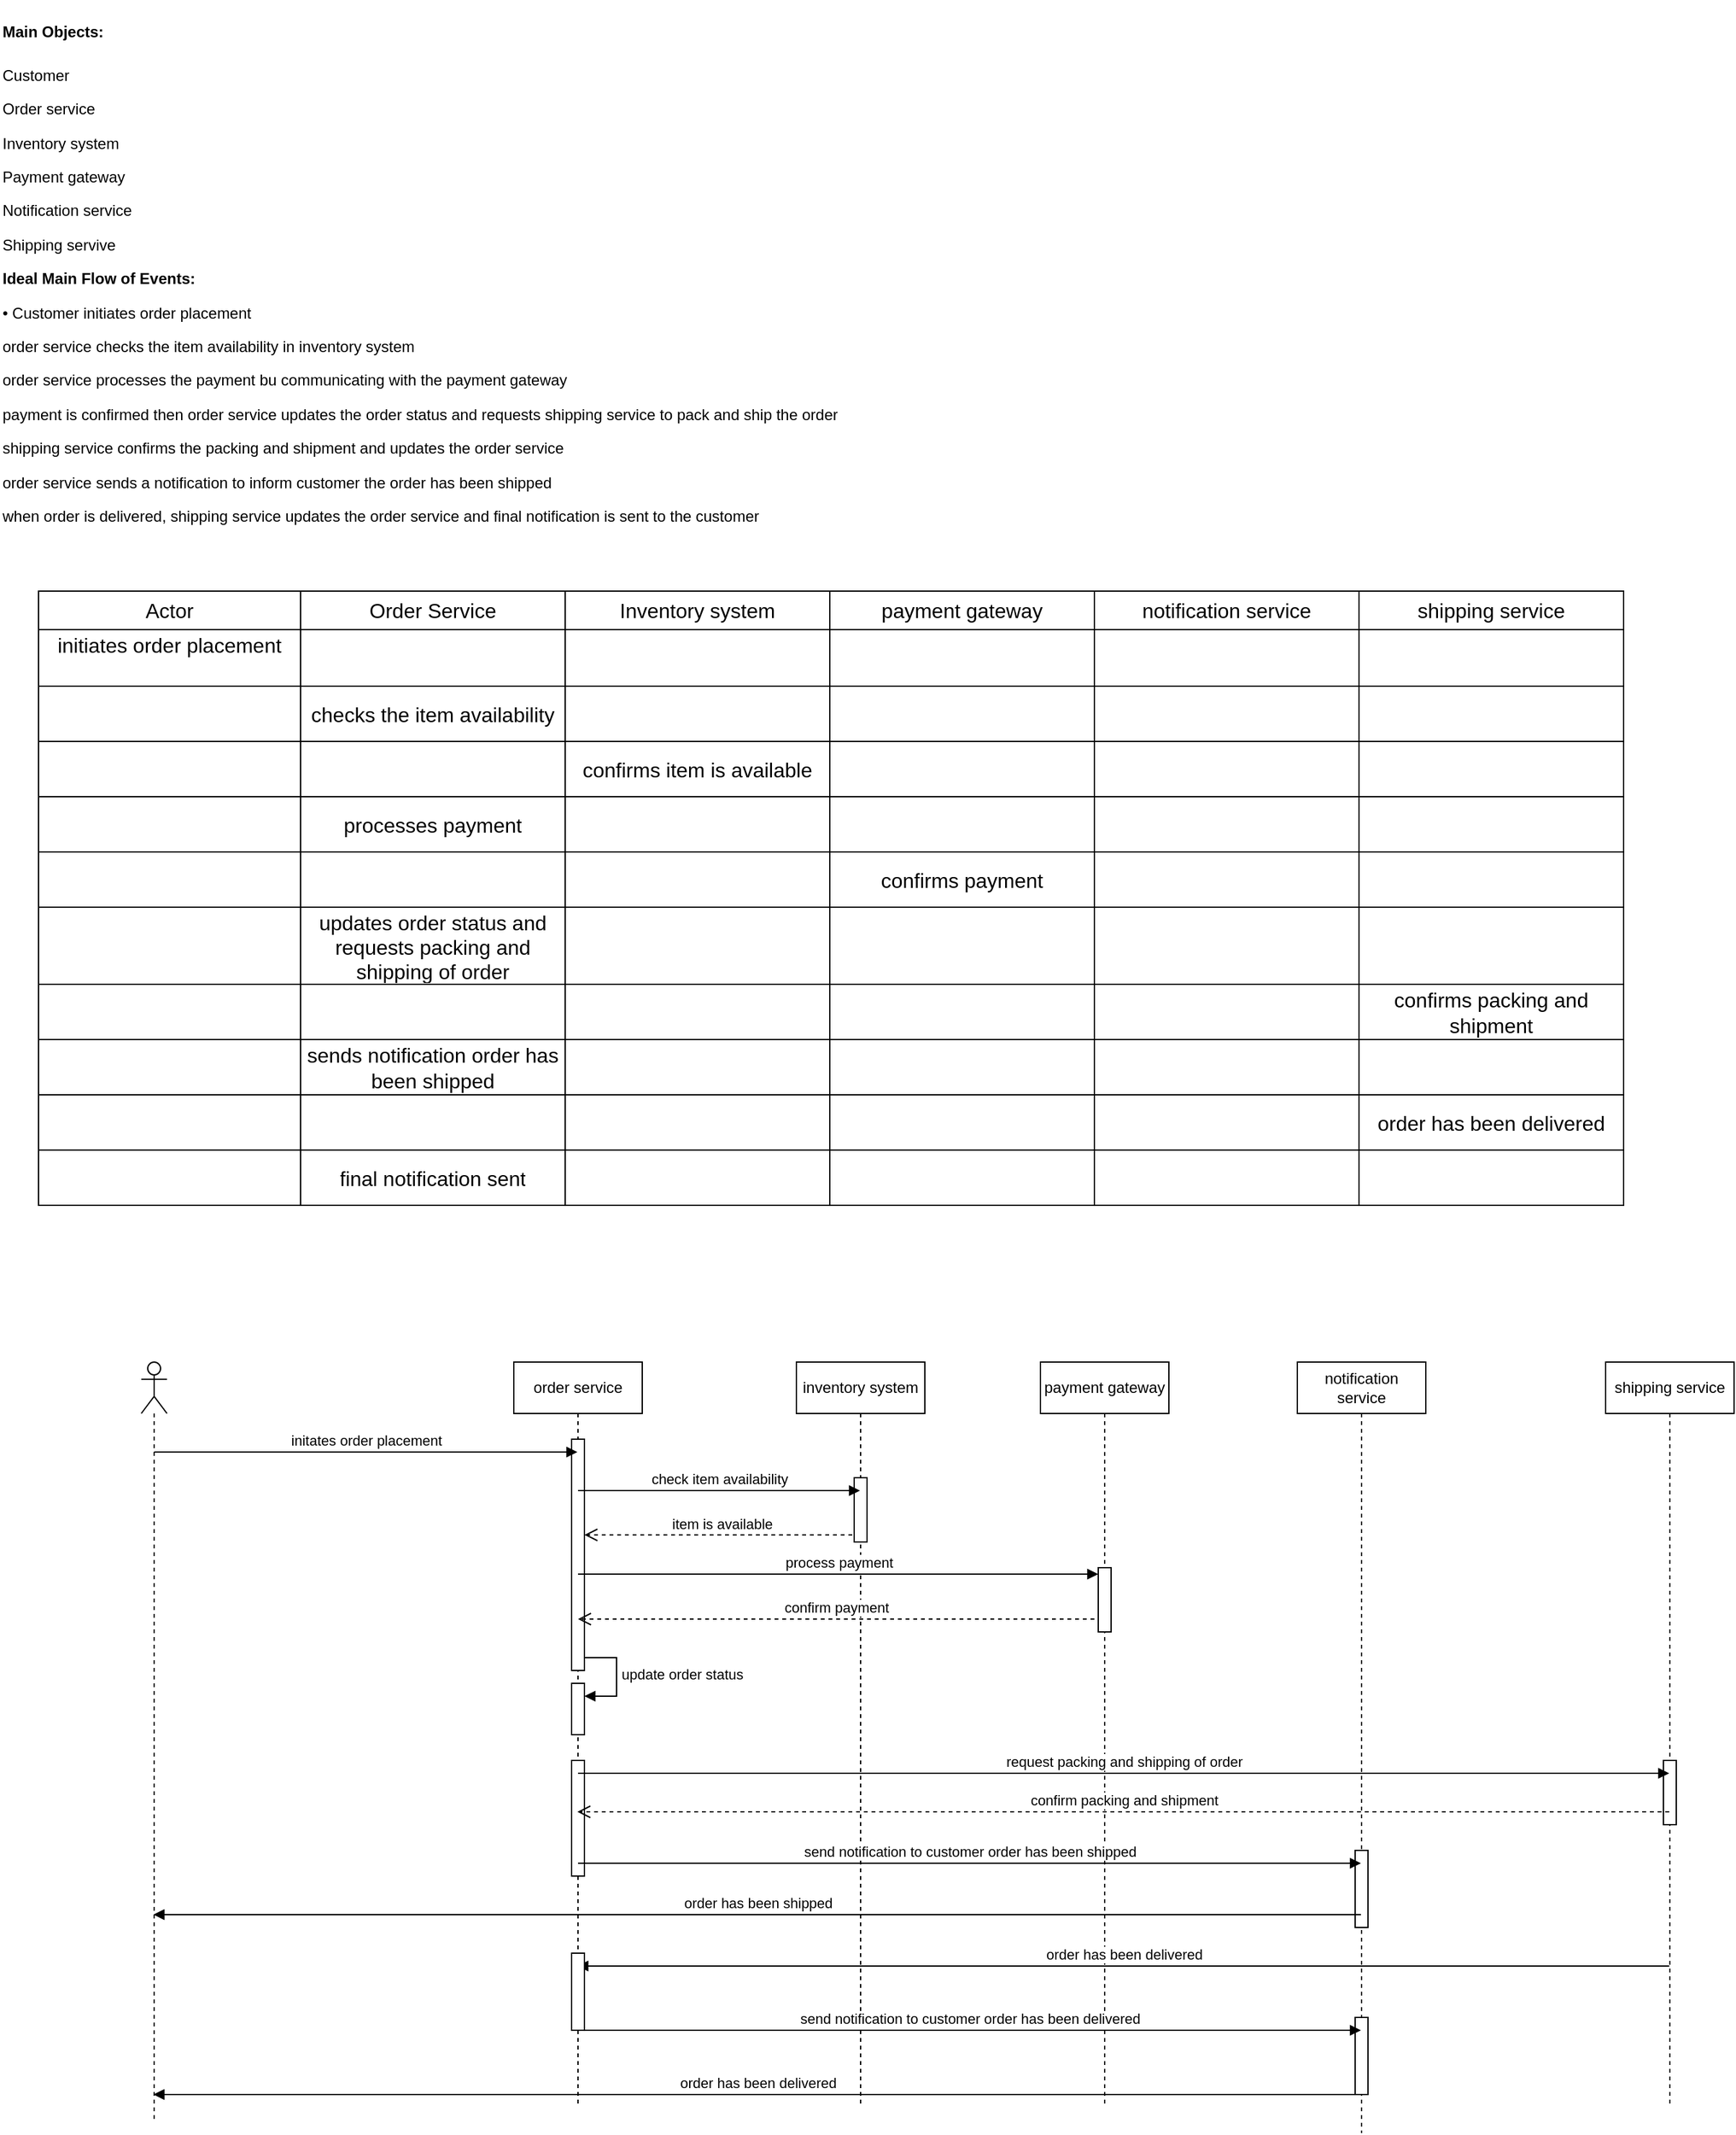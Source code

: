 <mxfile version="25.0.3">
  <diagram name="Page-1" id="2FgXMHYgAzfw4vXK2u5j">
    <mxGraphModel dx="1434" dy="1788" grid="1" gridSize="10" guides="1" tooltips="1" connect="1" arrows="1" fold="1" page="1" pageScale="1" pageWidth="850" pageHeight="1100" math="0" shadow="0">
      <root>
        <mxCell id="0" />
        <mxCell id="1" parent="0" />
        <mxCell id="llo0r_avCpRBpbE9xumy-1" value="&lt;h1 style=&quot;margin-top: 0px;&quot;&gt;&lt;span style=&quot;background-color: initial; font-size: 12px;&quot;&gt;Main Objects:&lt;/span&gt;&lt;br&gt;&lt;/h1&gt;&lt;div&gt;&lt;p&gt;Customer&lt;/p&gt;&lt;p&gt;&lt;span style=&quot;background-color: initial;&quot;&gt;Order service&lt;/span&gt;&lt;/p&gt;&lt;p&gt;&lt;span style=&quot;background-color: initial;&quot;&gt;Inventory system&lt;/span&gt;&lt;/p&gt;&lt;p&gt;&lt;span style=&quot;background-color: initial;&quot;&gt;Payment gateway&lt;/span&gt;&lt;/p&gt;&lt;p&gt;&lt;span style=&quot;background-color: initial;&quot;&gt;Notification service&lt;/span&gt;&lt;/p&gt;&lt;p&gt;&lt;span style=&quot;background-color: initial;&quot;&gt;Shipping servive&lt;/span&gt;&lt;/p&gt;&lt;p&gt;&lt;b style=&quot;background-color: initial;&quot;&gt;Ideal Main Flow of Events:&lt;/b&gt;&lt;br&gt;&lt;/p&gt;&lt;p&gt;• Customer initiates order placement&lt;/p&gt;&lt;p&gt;&lt;span style=&quot;background-color: initial;&quot;&gt;order service checks the item availability in inventory system&lt;/span&gt;&lt;/p&gt;&lt;p&gt;&lt;span style=&quot;background-color: initial;&quot;&gt;order service processes the payment bu communicating with the payment gateway&lt;/span&gt;&lt;/p&gt;&lt;p&gt;&lt;span style=&quot;background-color: initial;&quot;&gt;payment is confirmed then order service updates the order status and requests shipping service to pack and ship the order&lt;/span&gt;&lt;/p&gt;&lt;p&gt;&lt;span style=&quot;background-color: initial;&quot;&gt;shipping service confirms the packing and shipment and updates the order service&lt;/span&gt;&lt;/p&gt;&lt;p&gt;order service sends a notification to inform customer the order has been shipped&lt;/p&gt;&lt;p&gt;when order is delivered, shipping service updates the order service and final notification is sent to the customer&lt;/p&gt;&lt;p&gt;&lt;span style=&quot;background-color: initial;&quot;&gt;&lt;br&gt;&lt;/span&gt;&lt;/p&gt;&lt;/div&gt;" style="text;html=1;whiteSpace=wrap;overflow=hidden;rounded=0;" vertex="1" parent="1">
          <mxGeometry x="50" y="-420" width="820" height="420" as="geometry" />
        </mxCell>
        <mxCell id="llo0r_avCpRBpbE9xumy-2" value="" style="shape=table;startSize=0;container=1;collapsible=0;childLayout=tableLayout;fontSize=16;" vertex="1" parent="1">
          <mxGeometry x="80" y="40" width="1234" height="478" as="geometry" />
        </mxCell>
        <mxCell id="llo0r_avCpRBpbE9xumy-3" value="" style="shape=tableRow;horizontal=0;startSize=0;swimlaneHead=0;swimlaneBody=0;strokeColor=inherit;top=0;left=0;bottom=0;right=0;collapsible=0;dropTarget=0;fillColor=none;points=[[0,0.5],[1,0.5]];portConstraint=eastwest;fontSize=16;" vertex="1" parent="llo0r_avCpRBpbE9xumy-2">
          <mxGeometry width="1234" height="30" as="geometry" />
        </mxCell>
        <mxCell id="llo0r_avCpRBpbE9xumy-4" value="Actor" style="shape=partialRectangle;html=1;whiteSpace=wrap;connectable=0;strokeColor=inherit;overflow=hidden;fillColor=none;top=0;left=0;bottom=0;right=0;pointerEvents=1;fontSize=16;" vertex="1" parent="llo0r_avCpRBpbE9xumy-3">
          <mxGeometry width="204" height="30" as="geometry">
            <mxRectangle width="204" height="30" as="alternateBounds" />
          </mxGeometry>
        </mxCell>
        <mxCell id="llo0r_avCpRBpbE9xumy-5" value="Order Service" style="shape=partialRectangle;html=1;whiteSpace=wrap;connectable=0;strokeColor=inherit;overflow=hidden;fillColor=none;top=0;left=0;bottom=0;right=0;pointerEvents=1;fontSize=16;" vertex="1" parent="llo0r_avCpRBpbE9xumy-3">
          <mxGeometry x="204" width="206" height="30" as="geometry">
            <mxRectangle width="206" height="30" as="alternateBounds" />
          </mxGeometry>
        </mxCell>
        <mxCell id="llo0r_avCpRBpbE9xumy-38" value="Inventory system" style="shape=partialRectangle;html=1;whiteSpace=wrap;connectable=0;strokeColor=inherit;overflow=hidden;fillColor=none;top=0;left=0;bottom=0;right=0;pointerEvents=1;fontSize=16;" vertex="1" parent="llo0r_avCpRBpbE9xumy-3">
          <mxGeometry x="410" width="206" height="30" as="geometry">
            <mxRectangle width="206" height="30" as="alternateBounds" />
          </mxGeometry>
        </mxCell>
        <mxCell id="llo0r_avCpRBpbE9xumy-41" value="payment gateway" style="shape=partialRectangle;html=1;whiteSpace=wrap;connectable=0;strokeColor=inherit;overflow=hidden;fillColor=none;top=0;left=0;bottom=0;right=0;pointerEvents=1;fontSize=16;" vertex="1" parent="llo0r_avCpRBpbE9xumy-3">
          <mxGeometry x="616" width="206" height="30" as="geometry">
            <mxRectangle width="206" height="30" as="alternateBounds" />
          </mxGeometry>
        </mxCell>
        <mxCell id="llo0r_avCpRBpbE9xumy-44" value="notification service" style="shape=partialRectangle;html=1;whiteSpace=wrap;connectable=0;strokeColor=inherit;overflow=hidden;fillColor=none;top=0;left=0;bottom=0;right=0;pointerEvents=1;fontSize=16;" vertex="1" parent="llo0r_avCpRBpbE9xumy-3">
          <mxGeometry x="822" width="206" height="30" as="geometry">
            <mxRectangle width="206" height="30" as="alternateBounds" />
          </mxGeometry>
        </mxCell>
        <mxCell id="llo0r_avCpRBpbE9xumy-47" value="shipping service" style="shape=partialRectangle;html=1;whiteSpace=wrap;connectable=0;strokeColor=inherit;overflow=hidden;fillColor=none;top=0;left=0;bottom=0;right=0;pointerEvents=1;fontSize=16;" vertex="1" parent="llo0r_avCpRBpbE9xumy-3">
          <mxGeometry x="1028" width="206" height="30" as="geometry">
            <mxRectangle width="206" height="30" as="alternateBounds" />
          </mxGeometry>
        </mxCell>
        <mxCell id="llo0r_avCpRBpbE9xumy-7" value="" style="shape=tableRow;horizontal=0;startSize=0;swimlaneHead=0;swimlaneBody=0;strokeColor=inherit;top=0;left=0;bottom=0;right=0;collapsible=0;dropTarget=0;fillColor=none;points=[[0,0.5],[1,0.5]];portConstraint=eastwest;fontSize=16;" vertex="1" parent="llo0r_avCpRBpbE9xumy-2">
          <mxGeometry y="30" width="1234" height="44" as="geometry" />
        </mxCell>
        <mxCell id="llo0r_avCpRBpbE9xumy-8" value="initiates order placement&lt;div&gt;&lt;br&gt;&lt;/div&gt;" style="shape=partialRectangle;html=1;whiteSpace=wrap;connectable=0;strokeColor=inherit;overflow=hidden;fillColor=none;top=0;left=0;bottom=0;right=0;pointerEvents=1;fontSize=16;" vertex="1" parent="llo0r_avCpRBpbE9xumy-7">
          <mxGeometry width="204" height="44" as="geometry">
            <mxRectangle width="204" height="44" as="alternateBounds" />
          </mxGeometry>
        </mxCell>
        <mxCell id="llo0r_avCpRBpbE9xumy-9" value="" style="shape=partialRectangle;html=1;whiteSpace=wrap;connectable=0;strokeColor=inherit;overflow=hidden;fillColor=none;top=0;left=0;bottom=0;right=0;pointerEvents=1;fontSize=16;" vertex="1" parent="llo0r_avCpRBpbE9xumy-7">
          <mxGeometry x="204" width="206" height="44" as="geometry">
            <mxRectangle width="206" height="44" as="alternateBounds" />
          </mxGeometry>
        </mxCell>
        <mxCell id="llo0r_avCpRBpbE9xumy-39" style="shape=partialRectangle;html=1;whiteSpace=wrap;connectable=0;strokeColor=inherit;overflow=hidden;fillColor=none;top=0;left=0;bottom=0;right=0;pointerEvents=1;fontSize=16;" vertex="1" parent="llo0r_avCpRBpbE9xumy-7">
          <mxGeometry x="410" width="206" height="44" as="geometry">
            <mxRectangle width="206" height="44" as="alternateBounds" />
          </mxGeometry>
        </mxCell>
        <mxCell id="llo0r_avCpRBpbE9xumy-42" style="shape=partialRectangle;html=1;whiteSpace=wrap;connectable=0;strokeColor=inherit;overflow=hidden;fillColor=none;top=0;left=0;bottom=0;right=0;pointerEvents=1;fontSize=16;" vertex="1" parent="llo0r_avCpRBpbE9xumy-7">
          <mxGeometry x="616" width="206" height="44" as="geometry">
            <mxRectangle width="206" height="44" as="alternateBounds" />
          </mxGeometry>
        </mxCell>
        <mxCell id="llo0r_avCpRBpbE9xumy-45" style="shape=partialRectangle;html=1;whiteSpace=wrap;connectable=0;strokeColor=inherit;overflow=hidden;fillColor=none;top=0;left=0;bottom=0;right=0;pointerEvents=1;fontSize=16;" vertex="1" parent="llo0r_avCpRBpbE9xumy-7">
          <mxGeometry x="822" width="206" height="44" as="geometry">
            <mxRectangle width="206" height="44" as="alternateBounds" />
          </mxGeometry>
        </mxCell>
        <mxCell id="llo0r_avCpRBpbE9xumy-48" style="shape=partialRectangle;html=1;whiteSpace=wrap;connectable=0;strokeColor=inherit;overflow=hidden;fillColor=none;top=0;left=0;bottom=0;right=0;pointerEvents=1;fontSize=16;" vertex="1" parent="llo0r_avCpRBpbE9xumy-7">
          <mxGeometry x="1028" width="206" height="44" as="geometry">
            <mxRectangle width="206" height="44" as="alternateBounds" />
          </mxGeometry>
        </mxCell>
        <mxCell id="llo0r_avCpRBpbE9xumy-11" value="" style="shape=tableRow;horizontal=0;startSize=0;swimlaneHead=0;swimlaneBody=0;strokeColor=inherit;top=0;left=0;bottom=0;right=0;collapsible=0;dropTarget=0;fillColor=none;points=[[0,0.5],[1,0.5]];portConstraint=eastwest;fontSize=16;" vertex="1" parent="llo0r_avCpRBpbE9xumy-2">
          <mxGeometry y="74" width="1234" height="43" as="geometry" />
        </mxCell>
        <mxCell id="llo0r_avCpRBpbE9xumy-12" value="" style="shape=partialRectangle;html=1;whiteSpace=wrap;connectable=0;strokeColor=inherit;overflow=hidden;fillColor=none;top=0;left=0;bottom=0;right=0;pointerEvents=1;fontSize=16;" vertex="1" parent="llo0r_avCpRBpbE9xumy-11">
          <mxGeometry width="204" height="43" as="geometry">
            <mxRectangle width="204" height="43" as="alternateBounds" />
          </mxGeometry>
        </mxCell>
        <mxCell id="llo0r_avCpRBpbE9xumy-13" value="checks the item availability" style="shape=partialRectangle;html=1;whiteSpace=wrap;connectable=0;strokeColor=inherit;overflow=hidden;fillColor=none;top=0;left=0;bottom=0;right=0;pointerEvents=1;fontSize=16;" vertex="1" parent="llo0r_avCpRBpbE9xumy-11">
          <mxGeometry x="204" width="206" height="43" as="geometry">
            <mxRectangle width="206" height="43" as="alternateBounds" />
          </mxGeometry>
        </mxCell>
        <mxCell id="llo0r_avCpRBpbE9xumy-40" style="shape=partialRectangle;html=1;whiteSpace=wrap;connectable=0;strokeColor=inherit;overflow=hidden;fillColor=none;top=0;left=0;bottom=0;right=0;pointerEvents=1;fontSize=16;" vertex="1" parent="llo0r_avCpRBpbE9xumy-11">
          <mxGeometry x="410" width="206" height="43" as="geometry">
            <mxRectangle width="206" height="43" as="alternateBounds" />
          </mxGeometry>
        </mxCell>
        <mxCell id="llo0r_avCpRBpbE9xumy-43" style="shape=partialRectangle;html=1;whiteSpace=wrap;connectable=0;strokeColor=inherit;overflow=hidden;fillColor=none;top=0;left=0;bottom=0;right=0;pointerEvents=1;fontSize=16;" vertex="1" parent="llo0r_avCpRBpbE9xumy-11">
          <mxGeometry x="616" width="206" height="43" as="geometry">
            <mxRectangle width="206" height="43" as="alternateBounds" />
          </mxGeometry>
        </mxCell>
        <mxCell id="llo0r_avCpRBpbE9xumy-46" style="shape=partialRectangle;html=1;whiteSpace=wrap;connectable=0;strokeColor=inherit;overflow=hidden;fillColor=none;top=0;left=0;bottom=0;right=0;pointerEvents=1;fontSize=16;" vertex="1" parent="llo0r_avCpRBpbE9xumy-11">
          <mxGeometry x="822" width="206" height="43" as="geometry">
            <mxRectangle width="206" height="43" as="alternateBounds" />
          </mxGeometry>
        </mxCell>
        <mxCell id="llo0r_avCpRBpbE9xumy-49" style="shape=partialRectangle;html=1;whiteSpace=wrap;connectable=0;strokeColor=inherit;overflow=hidden;fillColor=none;top=0;left=0;bottom=0;right=0;pointerEvents=1;fontSize=16;" vertex="1" parent="llo0r_avCpRBpbE9xumy-11">
          <mxGeometry x="1028" width="206" height="43" as="geometry">
            <mxRectangle width="206" height="43" as="alternateBounds" />
          </mxGeometry>
        </mxCell>
        <mxCell id="llo0r_avCpRBpbE9xumy-78" style="shape=tableRow;horizontal=0;startSize=0;swimlaneHead=0;swimlaneBody=0;strokeColor=inherit;top=0;left=0;bottom=0;right=0;collapsible=0;dropTarget=0;fillColor=none;points=[[0,0.5],[1,0.5]];portConstraint=eastwest;fontSize=16;" vertex="1" parent="llo0r_avCpRBpbE9xumy-2">
          <mxGeometry y="117" width="1234" height="43" as="geometry" />
        </mxCell>
        <mxCell id="llo0r_avCpRBpbE9xumy-79" style="shape=partialRectangle;html=1;whiteSpace=wrap;connectable=0;strokeColor=inherit;overflow=hidden;fillColor=none;top=0;left=0;bottom=0;right=0;pointerEvents=1;fontSize=16;" vertex="1" parent="llo0r_avCpRBpbE9xumy-78">
          <mxGeometry width="204" height="43" as="geometry">
            <mxRectangle width="204" height="43" as="alternateBounds" />
          </mxGeometry>
        </mxCell>
        <mxCell id="llo0r_avCpRBpbE9xumy-80" style="shape=partialRectangle;html=1;whiteSpace=wrap;connectable=0;strokeColor=inherit;overflow=hidden;fillColor=none;top=0;left=0;bottom=0;right=0;pointerEvents=1;fontSize=16;" vertex="1" parent="llo0r_avCpRBpbE9xumy-78">
          <mxGeometry x="204" width="206" height="43" as="geometry">
            <mxRectangle width="206" height="43" as="alternateBounds" />
          </mxGeometry>
        </mxCell>
        <mxCell id="llo0r_avCpRBpbE9xumy-81" value="confirms item is available" style="shape=partialRectangle;html=1;whiteSpace=wrap;connectable=0;strokeColor=inherit;overflow=hidden;fillColor=none;top=0;left=0;bottom=0;right=0;pointerEvents=1;fontSize=16;" vertex="1" parent="llo0r_avCpRBpbE9xumy-78">
          <mxGeometry x="410" width="206" height="43" as="geometry">
            <mxRectangle width="206" height="43" as="alternateBounds" />
          </mxGeometry>
        </mxCell>
        <mxCell id="llo0r_avCpRBpbE9xumy-82" style="shape=partialRectangle;html=1;whiteSpace=wrap;connectable=0;strokeColor=inherit;overflow=hidden;fillColor=none;top=0;left=0;bottom=0;right=0;pointerEvents=1;fontSize=16;" vertex="1" parent="llo0r_avCpRBpbE9xumy-78">
          <mxGeometry x="616" width="206" height="43" as="geometry">
            <mxRectangle width="206" height="43" as="alternateBounds" />
          </mxGeometry>
        </mxCell>
        <mxCell id="llo0r_avCpRBpbE9xumy-83" style="shape=partialRectangle;html=1;whiteSpace=wrap;connectable=0;strokeColor=inherit;overflow=hidden;fillColor=none;top=0;left=0;bottom=0;right=0;pointerEvents=1;fontSize=16;" vertex="1" parent="llo0r_avCpRBpbE9xumy-78">
          <mxGeometry x="822" width="206" height="43" as="geometry">
            <mxRectangle width="206" height="43" as="alternateBounds" />
          </mxGeometry>
        </mxCell>
        <mxCell id="llo0r_avCpRBpbE9xumy-84" style="shape=partialRectangle;html=1;whiteSpace=wrap;connectable=0;strokeColor=inherit;overflow=hidden;fillColor=none;top=0;left=0;bottom=0;right=0;pointerEvents=1;fontSize=16;" vertex="1" parent="llo0r_avCpRBpbE9xumy-78">
          <mxGeometry x="1028" width="206" height="43" as="geometry">
            <mxRectangle width="206" height="43" as="alternateBounds" />
          </mxGeometry>
        </mxCell>
        <mxCell id="llo0r_avCpRBpbE9xumy-71" style="shape=tableRow;horizontal=0;startSize=0;swimlaneHead=0;swimlaneBody=0;strokeColor=inherit;top=0;left=0;bottom=0;right=0;collapsible=0;dropTarget=0;fillColor=none;points=[[0,0.5],[1,0.5]];portConstraint=eastwest;fontSize=16;" vertex="1" parent="llo0r_avCpRBpbE9xumy-2">
          <mxGeometry y="160" width="1234" height="43" as="geometry" />
        </mxCell>
        <mxCell id="llo0r_avCpRBpbE9xumy-72" style="shape=partialRectangle;html=1;whiteSpace=wrap;connectable=0;strokeColor=inherit;overflow=hidden;fillColor=none;top=0;left=0;bottom=0;right=0;pointerEvents=1;fontSize=16;" vertex="1" parent="llo0r_avCpRBpbE9xumy-71">
          <mxGeometry width="204" height="43" as="geometry">
            <mxRectangle width="204" height="43" as="alternateBounds" />
          </mxGeometry>
        </mxCell>
        <mxCell id="llo0r_avCpRBpbE9xumy-73" value="processes payment" style="shape=partialRectangle;html=1;whiteSpace=wrap;connectable=0;strokeColor=inherit;overflow=hidden;fillColor=none;top=0;left=0;bottom=0;right=0;pointerEvents=1;fontSize=16;" vertex="1" parent="llo0r_avCpRBpbE9xumy-71">
          <mxGeometry x="204" width="206" height="43" as="geometry">
            <mxRectangle width="206" height="43" as="alternateBounds" />
          </mxGeometry>
        </mxCell>
        <mxCell id="llo0r_avCpRBpbE9xumy-74" style="shape=partialRectangle;html=1;whiteSpace=wrap;connectable=0;strokeColor=inherit;overflow=hidden;fillColor=none;top=0;left=0;bottom=0;right=0;pointerEvents=1;fontSize=16;" vertex="1" parent="llo0r_avCpRBpbE9xumy-71">
          <mxGeometry x="410" width="206" height="43" as="geometry">
            <mxRectangle width="206" height="43" as="alternateBounds" />
          </mxGeometry>
        </mxCell>
        <mxCell id="llo0r_avCpRBpbE9xumy-75" style="shape=partialRectangle;html=1;whiteSpace=wrap;connectable=0;strokeColor=inherit;overflow=hidden;fillColor=none;top=0;left=0;bottom=0;right=0;pointerEvents=1;fontSize=16;" vertex="1" parent="llo0r_avCpRBpbE9xumy-71">
          <mxGeometry x="616" width="206" height="43" as="geometry">
            <mxRectangle width="206" height="43" as="alternateBounds" />
          </mxGeometry>
        </mxCell>
        <mxCell id="llo0r_avCpRBpbE9xumy-76" style="shape=partialRectangle;html=1;whiteSpace=wrap;connectable=0;strokeColor=inherit;overflow=hidden;fillColor=none;top=0;left=0;bottom=0;right=0;pointerEvents=1;fontSize=16;" vertex="1" parent="llo0r_avCpRBpbE9xumy-71">
          <mxGeometry x="822" width="206" height="43" as="geometry">
            <mxRectangle width="206" height="43" as="alternateBounds" />
          </mxGeometry>
        </mxCell>
        <mxCell id="llo0r_avCpRBpbE9xumy-77" style="shape=partialRectangle;html=1;whiteSpace=wrap;connectable=0;strokeColor=inherit;overflow=hidden;fillColor=none;top=0;left=0;bottom=0;right=0;pointerEvents=1;fontSize=16;" vertex="1" parent="llo0r_avCpRBpbE9xumy-71">
          <mxGeometry x="1028" width="206" height="43" as="geometry">
            <mxRectangle width="206" height="43" as="alternateBounds" />
          </mxGeometry>
        </mxCell>
        <mxCell id="llo0r_avCpRBpbE9xumy-64" style="shape=tableRow;horizontal=0;startSize=0;swimlaneHead=0;swimlaneBody=0;strokeColor=inherit;top=0;left=0;bottom=0;right=0;collapsible=0;dropTarget=0;fillColor=none;points=[[0,0.5],[1,0.5]];portConstraint=eastwest;fontSize=16;" vertex="1" parent="llo0r_avCpRBpbE9xumy-2">
          <mxGeometry y="203" width="1234" height="43" as="geometry" />
        </mxCell>
        <mxCell id="llo0r_avCpRBpbE9xumy-65" style="shape=partialRectangle;html=1;whiteSpace=wrap;connectable=0;strokeColor=inherit;overflow=hidden;fillColor=none;top=0;left=0;bottom=0;right=0;pointerEvents=1;fontSize=16;" vertex="1" parent="llo0r_avCpRBpbE9xumy-64">
          <mxGeometry width="204" height="43" as="geometry">
            <mxRectangle width="204" height="43" as="alternateBounds" />
          </mxGeometry>
        </mxCell>
        <mxCell id="llo0r_avCpRBpbE9xumy-66" style="shape=partialRectangle;html=1;whiteSpace=wrap;connectable=0;strokeColor=inherit;overflow=hidden;fillColor=none;top=0;left=0;bottom=0;right=0;pointerEvents=1;fontSize=16;" vertex="1" parent="llo0r_avCpRBpbE9xumy-64">
          <mxGeometry x="204" width="206" height="43" as="geometry">
            <mxRectangle width="206" height="43" as="alternateBounds" />
          </mxGeometry>
        </mxCell>
        <mxCell id="llo0r_avCpRBpbE9xumy-67" style="shape=partialRectangle;html=1;whiteSpace=wrap;connectable=0;strokeColor=inherit;overflow=hidden;fillColor=none;top=0;left=0;bottom=0;right=0;pointerEvents=1;fontSize=16;" vertex="1" parent="llo0r_avCpRBpbE9xumy-64">
          <mxGeometry x="410" width="206" height="43" as="geometry">
            <mxRectangle width="206" height="43" as="alternateBounds" />
          </mxGeometry>
        </mxCell>
        <mxCell id="llo0r_avCpRBpbE9xumy-68" value="confirms payment" style="shape=partialRectangle;html=1;whiteSpace=wrap;connectable=0;strokeColor=inherit;overflow=hidden;fillColor=none;top=0;left=0;bottom=0;right=0;pointerEvents=1;fontSize=16;" vertex="1" parent="llo0r_avCpRBpbE9xumy-64">
          <mxGeometry x="616" width="206" height="43" as="geometry">
            <mxRectangle width="206" height="43" as="alternateBounds" />
          </mxGeometry>
        </mxCell>
        <mxCell id="llo0r_avCpRBpbE9xumy-69" style="shape=partialRectangle;html=1;whiteSpace=wrap;connectable=0;strokeColor=inherit;overflow=hidden;fillColor=none;top=0;left=0;bottom=0;right=0;pointerEvents=1;fontSize=16;" vertex="1" parent="llo0r_avCpRBpbE9xumy-64">
          <mxGeometry x="822" width="206" height="43" as="geometry">
            <mxRectangle width="206" height="43" as="alternateBounds" />
          </mxGeometry>
        </mxCell>
        <mxCell id="llo0r_avCpRBpbE9xumy-70" style="shape=partialRectangle;html=1;whiteSpace=wrap;connectable=0;strokeColor=inherit;overflow=hidden;fillColor=none;top=0;left=0;bottom=0;right=0;pointerEvents=1;fontSize=16;" vertex="1" parent="llo0r_avCpRBpbE9xumy-64">
          <mxGeometry x="1028" width="206" height="43" as="geometry">
            <mxRectangle width="206" height="43" as="alternateBounds" />
          </mxGeometry>
        </mxCell>
        <mxCell id="llo0r_avCpRBpbE9xumy-57" style="shape=tableRow;horizontal=0;startSize=0;swimlaneHead=0;swimlaneBody=0;strokeColor=inherit;top=0;left=0;bottom=0;right=0;collapsible=0;dropTarget=0;fillColor=none;points=[[0,0.5],[1,0.5]];portConstraint=eastwest;fontSize=16;" vertex="1" parent="llo0r_avCpRBpbE9xumy-2">
          <mxGeometry y="246" width="1234" height="60" as="geometry" />
        </mxCell>
        <mxCell id="llo0r_avCpRBpbE9xumy-58" style="shape=partialRectangle;html=1;whiteSpace=wrap;connectable=0;strokeColor=inherit;overflow=hidden;fillColor=none;top=0;left=0;bottom=0;right=0;pointerEvents=1;fontSize=16;" vertex="1" parent="llo0r_avCpRBpbE9xumy-57">
          <mxGeometry width="204" height="60" as="geometry">
            <mxRectangle width="204" height="60" as="alternateBounds" />
          </mxGeometry>
        </mxCell>
        <mxCell id="llo0r_avCpRBpbE9xumy-59" value="updates order status and requests packing and shipping of order" style="shape=partialRectangle;html=1;whiteSpace=wrap;connectable=0;strokeColor=inherit;overflow=hidden;fillColor=none;top=0;left=0;bottom=0;right=0;pointerEvents=1;fontSize=16;" vertex="1" parent="llo0r_avCpRBpbE9xumy-57">
          <mxGeometry x="204" width="206" height="60" as="geometry">
            <mxRectangle width="206" height="60" as="alternateBounds" />
          </mxGeometry>
        </mxCell>
        <mxCell id="llo0r_avCpRBpbE9xumy-60" style="shape=partialRectangle;html=1;whiteSpace=wrap;connectable=0;strokeColor=inherit;overflow=hidden;fillColor=none;top=0;left=0;bottom=0;right=0;pointerEvents=1;fontSize=16;" vertex="1" parent="llo0r_avCpRBpbE9xumy-57">
          <mxGeometry x="410" width="206" height="60" as="geometry">
            <mxRectangle width="206" height="60" as="alternateBounds" />
          </mxGeometry>
        </mxCell>
        <mxCell id="llo0r_avCpRBpbE9xumy-61" style="shape=partialRectangle;html=1;whiteSpace=wrap;connectable=0;strokeColor=inherit;overflow=hidden;fillColor=none;top=0;left=0;bottom=0;right=0;pointerEvents=1;fontSize=16;" vertex="1" parent="llo0r_avCpRBpbE9xumy-57">
          <mxGeometry x="616" width="206" height="60" as="geometry">
            <mxRectangle width="206" height="60" as="alternateBounds" />
          </mxGeometry>
        </mxCell>
        <mxCell id="llo0r_avCpRBpbE9xumy-62" style="shape=partialRectangle;html=1;whiteSpace=wrap;connectable=0;strokeColor=inherit;overflow=hidden;fillColor=none;top=0;left=0;bottom=0;right=0;pointerEvents=1;fontSize=16;" vertex="1" parent="llo0r_avCpRBpbE9xumy-57">
          <mxGeometry x="822" width="206" height="60" as="geometry">
            <mxRectangle width="206" height="60" as="alternateBounds" />
          </mxGeometry>
        </mxCell>
        <mxCell id="llo0r_avCpRBpbE9xumy-63" style="shape=partialRectangle;html=1;whiteSpace=wrap;connectable=0;strokeColor=inherit;overflow=hidden;fillColor=none;top=0;left=0;bottom=0;right=0;pointerEvents=1;fontSize=16;" vertex="1" parent="llo0r_avCpRBpbE9xumy-57">
          <mxGeometry x="1028" width="206" height="60" as="geometry">
            <mxRectangle width="206" height="60" as="alternateBounds" />
          </mxGeometry>
        </mxCell>
        <mxCell id="llo0r_avCpRBpbE9xumy-50" style="shape=tableRow;horizontal=0;startSize=0;swimlaneHead=0;swimlaneBody=0;strokeColor=inherit;top=0;left=0;bottom=0;right=0;collapsible=0;dropTarget=0;fillColor=none;points=[[0,0.5],[1,0.5]];portConstraint=eastwest;fontSize=16;" vertex="1" parent="llo0r_avCpRBpbE9xumy-2">
          <mxGeometry y="306" width="1234" height="43" as="geometry" />
        </mxCell>
        <mxCell id="llo0r_avCpRBpbE9xumy-51" style="shape=partialRectangle;html=1;whiteSpace=wrap;connectable=0;strokeColor=inherit;overflow=hidden;fillColor=none;top=0;left=0;bottom=0;right=0;pointerEvents=1;fontSize=16;" vertex="1" parent="llo0r_avCpRBpbE9xumy-50">
          <mxGeometry width="204" height="43" as="geometry">
            <mxRectangle width="204" height="43" as="alternateBounds" />
          </mxGeometry>
        </mxCell>
        <mxCell id="llo0r_avCpRBpbE9xumy-52" style="shape=partialRectangle;html=1;whiteSpace=wrap;connectable=0;strokeColor=inherit;overflow=hidden;fillColor=none;top=0;left=0;bottom=0;right=0;pointerEvents=1;fontSize=16;" vertex="1" parent="llo0r_avCpRBpbE9xumy-50">
          <mxGeometry x="204" width="206" height="43" as="geometry">
            <mxRectangle width="206" height="43" as="alternateBounds" />
          </mxGeometry>
        </mxCell>
        <mxCell id="llo0r_avCpRBpbE9xumy-53" style="shape=partialRectangle;html=1;whiteSpace=wrap;connectable=0;strokeColor=inherit;overflow=hidden;fillColor=none;top=0;left=0;bottom=0;right=0;pointerEvents=1;fontSize=16;" vertex="1" parent="llo0r_avCpRBpbE9xumy-50">
          <mxGeometry x="410" width="206" height="43" as="geometry">
            <mxRectangle width="206" height="43" as="alternateBounds" />
          </mxGeometry>
        </mxCell>
        <mxCell id="llo0r_avCpRBpbE9xumy-54" style="shape=partialRectangle;html=1;whiteSpace=wrap;connectable=0;strokeColor=inherit;overflow=hidden;fillColor=none;top=0;left=0;bottom=0;right=0;pointerEvents=1;fontSize=16;" vertex="1" parent="llo0r_avCpRBpbE9xumy-50">
          <mxGeometry x="616" width="206" height="43" as="geometry">
            <mxRectangle width="206" height="43" as="alternateBounds" />
          </mxGeometry>
        </mxCell>
        <mxCell id="llo0r_avCpRBpbE9xumy-55" style="shape=partialRectangle;html=1;whiteSpace=wrap;connectable=0;strokeColor=inherit;overflow=hidden;fillColor=none;top=0;left=0;bottom=0;right=0;pointerEvents=1;fontSize=16;" vertex="1" parent="llo0r_avCpRBpbE9xumy-50">
          <mxGeometry x="822" width="206" height="43" as="geometry">
            <mxRectangle width="206" height="43" as="alternateBounds" />
          </mxGeometry>
        </mxCell>
        <mxCell id="llo0r_avCpRBpbE9xumy-56" value="confirms packing and shipment" style="shape=partialRectangle;html=1;whiteSpace=wrap;connectable=0;strokeColor=inherit;overflow=hidden;fillColor=none;top=0;left=0;bottom=0;right=0;pointerEvents=1;fontSize=16;" vertex="1" parent="llo0r_avCpRBpbE9xumy-50">
          <mxGeometry x="1028" width="206" height="43" as="geometry">
            <mxRectangle width="206" height="43" as="alternateBounds" />
          </mxGeometry>
        </mxCell>
        <mxCell id="llo0r_avCpRBpbE9xumy-85" style="shape=tableRow;horizontal=0;startSize=0;swimlaneHead=0;swimlaneBody=0;strokeColor=inherit;top=0;left=0;bottom=0;right=0;collapsible=0;dropTarget=0;fillColor=none;points=[[0,0.5],[1,0.5]];portConstraint=eastwest;fontSize=16;" vertex="1" parent="llo0r_avCpRBpbE9xumy-2">
          <mxGeometry y="349" width="1234" height="43" as="geometry" />
        </mxCell>
        <mxCell id="llo0r_avCpRBpbE9xumy-86" style="shape=partialRectangle;html=1;whiteSpace=wrap;connectable=0;strokeColor=inherit;overflow=hidden;fillColor=none;top=0;left=0;bottom=0;right=0;pointerEvents=1;fontSize=16;" vertex="1" parent="llo0r_avCpRBpbE9xumy-85">
          <mxGeometry width="204" height="43" as="geometry">
            <mxRectangle width="204" height="43" as="alternateBounds" />
          </mxGeometry>
        </mxCell>
        <mxCell id="llo0r_avCpRBpbE9xumy-87" value="sends notification order has been shipped" style="shape=partialRectangle;html=1;whiteSpace=wrap;connectable=0;strokeColor=inherit;overflow=hidden;fillColor=none;top=0;left=0;bottom=0;right=0;pointerEvents=1;fontSize=16;" vertex="1" parent="llo0r_avCpRBpbE9xumy-85">
          <mxGeometry x="204" width="206" height="43" as="geometry">
            <mxRectangle width="206" height="43" as="alternateBounds" />
          </mxGeometry>
        </mxCell>
        <mxCell id="llo0r_avCpRBpbE9xumy-88" style="shape=partialRectangle;html=1;whiteSpace=wrap;connectable=0;strokeColor=inherit;overflow=hidden;fillColor=none;top=0;left=0;bottom=0;right=0;pointerEvents=1;fontSize=16;" vertex="1" parent="llo0r_avCpRBpbE9xumy-85">
          <mxGeometry x="410" width="206" height="43" as="geometry">
            <mxRectangle width="206" height="43" as="alternateBounds" />
          </mxGeometry>
        </mxCell>
        <mxCell id="llo0r_avCpRBpbE9xumy-89" style="shape=partialRectangle;html=1;whiteSpace=wrap;connectable=0;strokeColor=inherit;overflow=hidden;fillColor=none;top=0;left=0;bottom=0;right=0;pointerEvents=1;fontSize=16;" vertex="1" parent="llo0r_avCpRBpbE9xumy-85">
          <mxGeometry x="616" width="206" height="43" as="geometry">
            <mxRectangle width="206" height="43" as="alternateBounds" />
          </mxGeometry>
        </mxCell>
        <mxCell id="llo0r_avCpRBpbE9xumy-90" style="shape=partialRectangle;html=1;whiteSpace=wrap;connectable=0;strokeColor=inherit;overflow=hidden;fillColor=none;top=0;left=0;bottom=0;right=0;pointerEvents=1;fontSize=16;" vertex="1" parent="llo0r_avCpRBpbE9xumy-85">
          <mxGeometry x="822" width="206" height="43" as="geometry">
            <mxRectangle width="206" height="43" as="alternateBounds" />
          </mxGeometry>
        </mxCell>
        <mxCell id="llo0r_avCpRBpbE9xumy-91" style="shape=partialRectangle;html=1;whiteSpace=wrap;connectable=0;strokeColor=inherit;overflow=hidden;fillColor=none;top=0;left=0;bottom=0;right=0;pointerEvents=1;fontSize=16;" vertex="1" parent="llo0r_avCpRBpbE9xumy-85">
          <mxGeometry x="1028" width="206" height="43" as="geometry">
            <mxRectangle width="206" height="43" as="alternateBounds" />
          </mxGeometry>
        </mxCell>
        <mxCell id="llo0r_avCpRBpbE9xumy-92" style="shape=tableRow;horizontal=0;startSize=0;swimlaneHead=0;swimlaneBody=0;strokeColor=inherit;top=0;left=0;bottom=0;right=0;collapsible=0;dropTarget=0;fillColor=none;points=[[0,0.5],[1,0.5]];portConstraint=eastwest;fontSize=16;" vertex="1" parent="llo0r_avCpRBpbE9xumy-2">
          <mxGeometry y="392" width="1234" height="43" as="geometry" />
        </mxCell>
        <mxCell id="llo0r_avCpRBpbE9xumy-93" style="shape=partialRectangle;html=1;whiteSpace=wrap;connectable=0;strokeColor=inherit;overflow=hidden;fillColor=none;top=0;left=0;bottom=0;right=0;pointerEvents=1;fontSize=16;" vertex="1" parent="llo0r_avCpRBpbE9xumy-92">
          <mxGeometry width="204" height="43" as="geometry">
            <mxRectangle width="204" height="43" as="alternateBounds" />
          </mxGeometry>
        </mxCell>
        <mxCell id="llo0r_avCpRBpbE9xumy-94" style="shape=partialRectangle;html=1;whiteSpace=wrap;connectable=0;strokeColor=inherit;overflow=hidden;fillColor=none;top=0;left=0;bottom=0;right=0;pointerEvents=1;fontSize=16;" vertex="1" parent="llo0r_avCpRBpbE9xumy-92">
          <mxGeometry x="204" width="206" height="43" as="geometry">
            <mxRectangle width="206" height="43" as="alternateBounds" />
          </mxGeometry>
        </mxCell>
        <mxCell id="llo0r_avCpRBpbE9xumy-95" style="shape=partialRectangle;html=1;whiteSpace=wrap;connectable=0;strokeColor=inherit;overflow=hidden;fillColor=none;top=0;left=0;bottom=0;right=0;pointerEvents=1;fontSize=16;" vertex="1" parent="llo0r_avCpRBpbE9xumy-92">
          <mxGeometry x="410" width="206" height="43" as="geometry">
            <mxRectangle width="206" height="43" as="alternateBounds" />
          </mxGeometry>
        </mxCell>
        <mxCell id="llo0r_avCpRBpbE9xumy-96" style="shape=partialRectangle;html=1;whiteSpace=wrap;connectable=0;strokeColor=inherit;overflow=hidden;fillColor=none;top=0;left=0;bottom=0;right=0;pointerEvents=1;fontSize=16;" vertex="1" parent="llo0r_avCpRBpbE9xumy-92">
          <mxGeometry x="616" width="206" height="43" as="geometry">
            <mxRectangle width="206" height="43" as="alternateBounds" />
          </mxGeometry>
        </mxCell>
        <mxCell id="llo0r_avCpRBpbE9xumy-97" style="shape=partialRectangle;html=1;whiteSpace=wrap;connectable=0;strokeColor=inherit;overflow=hidden;fillColor=none;top=0;left=0;bottom=0;right=0;pointerEvents=1;fontSize=16;" vertex="1" parent="llo0r_avCpRBpbE9xumy-92">
          <mxGeometry x="822" width="206" height="43" as="geometry">
            <mxRectangle width="206" height="43" as="alternateBounds" />
          </mxGeometry>
        </mxCell>
        <mxCell id="llo0r_avCpRBpbE9xumy-98" value="order has been delivered" style="shape=partialRectangle;html=1;whiteSpace=wrap;connectable=0;strokeColor=inherit;overflow=hidden;fillColor=none;top=0;left=0;bottom=0;right=0;pointerEvents=1;fontSize=16;" vertex="1" parent="llo0r_avCpRBpbE9xumy-92">
          <mxGeometry x="1028" width="206" height="43" as="geometry">
            <mxRectangle width="206" height="43" as="alternateBounds" />
          </mxGeometry>
        </mxCell>
        <mxCell id="llo0r_avCpRBpbE9xumy-99" style="shape=tableRow;horizontal=0;startSize=0;swimlaneHead=0;swimlaneBody=0;strokeColor=inherit;top=0;left=0;bottom=0;right=0;collapsible=0;dropTarget=0;fillColor=none;points=[[0,0.5],[1,0.5]];portConstraint=eastwest;fontSize=16;" vertex="1" parent="llo0r_avCpRBpbE9xumy-2">
          <mxGeometry y="435" width="1234" height="43" as="geometry" />
        </mxCell>
        <mxCell id="llo0r_avCpRBpbE9xumy-100" style="shape=partialRectangle;html=1;whiteSpace=wrap;connectable=0;strokeColor=inherit;overflow=hidden;fillColor=none;top=0;left=0;bottom=0;right=0;pointerEvents=1;fontSize=16;" vertex="1" parent="llo0r_avCpRBpbE9xumy-99">
          <mxGeometry width="204" height="43" as="geometry">
            <mxRectangle width="204" height="43" as="alternateBounds" />
          </mxGeometry>
        </mxCell>
        <mxCell id="llo0r_avCpRBpbE9xumy-101" value="final notification sent" style="shape=partialRectangle;html=1;whiteSpace=wrap;connectable=0;strokeColor=inherit;overflow=hidden;fillColor=none;top=0;left=0;bottom=0;right=0;pointerEvents=1;fontSize=16;" vertex="1" parent="llo0r_avCpRBpbE9xumy-99">
          <mxGeometry x="204" width="206" height="43" as="geometry">
            <mxRectangle width="206" height="43" as="alternateBounds" />
          </mxGeometry>
        </mxCell>
        <mxCell id="llo0r_avCpRBpbE9xumy-102" style="shape=partialRectangle;html=1;whiteSpace=wrap;connectable=0;strokeColor=inherit;overflow=hidden;fillColor=none;top=0;left=0;bottom=0;right=0;pointerEvents=1;fontSize=16;" vertex="1" parent="llo0r_avCpRBpbE9xumy-99">
          <mxGeometry x="410" width="206" height="43" as="geometry">
            <mxRectangle width="206" height="43" as="alternateBounds" />
          </mxGeometry>
        </mxCell>
        <mxCell id="llo0r_avCpRBpbE9xumy-103" style="shape=partialRectangle;html=1;whiteSpace=wrap;connectable=0;strokeColor=inherit;overflow=hidden;fillColor=none;top=0;left=0;bottom=0;right=0;pointerEvents=1;fontSize=16;" vertex="1" parent="llo0r_avCpRBpbE9xumy-99">
          <mxGeometry x="616" width="206" height="43" as="geometry">
            <mxRectangle width="206" height="43" as="alternateBounds" />
          </mxGeometry>
        </mxCell>
        <mxCell id="llo0r_avCpRBpbE9xumy-104" style="shape=partialRectangle;html=1;whiteSpace=wrap;connectable=0;strokeColor=inherit;overflow=hidden;fillColor=none;top=0;left=0;bottom=0;right=0;pointerEvents=1;fontSize=16;" vertex="1" parent="llo0r_avCpRBpbE9xumy-99">
          <mxGeometry x="822" width="206" height="43" as="geometry">
            <mxRectangle width="206" height="43" as="alternateBounds" />
          </mxGeometry>
        </mxCell>
        <mxCell id="llo0r_avCpRBpbE9xumy-105" style="shape=partialRectangle;html=1;whiteSpace=wrap;connectable=0;strokeColor=inherit;overflow=hidden;fillColor=none;top=0;left=0;bottom=0;right=0;pointerEvents=1;fontSize=16;" vertex="1" parent="llo0r_avCpRBpbE9xumy-99">
          <mxGeometry x="1028" width="206" height="43" as="geometry">
            <mxRectangle width="206" height="43" as="alternateBounds" />
          </mxGeometry>
        </mxCell>
        <mxCell id="llo0r_avCpRBpbE9xumy-15" value="" style="shape=umlLifeline;perimeter=lifelinePerimeter;whiteSpace=wrap;html=1;container=1;dropTarget=0;collapsible=0;recursiveResize=0;outlineConnect=0;portConstraint=eastwest;newEdgeStyle={&quot;curved&quot;:0,&quot;rounded&quot;:0};participant=umlActor;" vertex="1" parent="1">
          <mxGeometry x="160" y="640" width="20" height="590" as="geometry" />
        </mxCell>
        <mxCell id="llo0r_avCpRBpbE9xumy-16" value="order service" style="shape=umlLifeline;perimeter=lifelinePerimeter;whiteSpace=wrap;html=1;container=1;dropTarget=0;collapsible=0;recursiveResize=0;outlineConnect=0;portConstraint=eastwest;newEdgeStyle={&quot;curved&quot;:0,&quot;rounded&quot;:0};" vertex="1" parent="1">
          <mxGeometry x="450" y="640" width="100" height="580" as="geometry" />
        </mxCell>
        <mxCell id="llo0r_avCpRBpbE9xumy-132" value="" style="html=1;points=[[0,0,0,0,5],[0,1,0,0,-5],[1,0,0,0,5],[1,1,0,0,-5]];perimeter=orthogonalPerimeter;outlineConnect=0;targetShapes=umlLifeline;portConstraint=eastwest;newEdgeStyle={&quot;curved&quot;:0,&quot;rounded&quot;:0};" vertex="1" parent="llo0r_avCpRBpbE9xumy-16">
          <mxGeometry x="45" y="250" width="10" height="40" as="geometry" />
        </mxCell>
        <mxCell id="llo0r_avCpRBpbE9xumy-133" value="update order status" style="html=1;align=left;spacingLeft=2;endArrow=block;rounded=0;edgeStyle=orthogonalEdgeStyle;curved=0;rounded=0;" edge="1" target="llo0r_avCpRBpbE9xumy-132" parent="llo0r_avCpRBpbE9xumy-16">
          <mxGeometry relative="1" as="geometry">
            <mxPoint x="50" y="230" as="sourcePoint" />
            <Array as="points">
              <mxPoint x="80" y="260" />
            </Array>
          </mxGeometry>
        </mxCell>
        <mxCell id="llo0r_avCpRBpbE9xumy-20" value="" style="html=1;points=[[0,0,0,0,5],[0,1,0,0,-5],[1,0,0,0,5],[1,1,0,0,-5]];perimeter=orthogonalPerimeter;outlineConnect=0;targetShapes=umlLifeline;portConstraint=eastwest;newEdgeStyle={&quot;curved&quot;:0,&quot;rounded&quot;:0};" vertex="1" parent="llo0r_avCpRBpbE9xumy-16">
          <mxGeometry x="45" y="60" width="10" height="180" as="geometry" />
        </mxCell>
        <mxCell id="llo0r_avCpRBpbE9xumy-37" value="" style="html=1;points=[[0,0,0,0,5],[0,1,0,0,-5],[1,0,0,0,5],[1,1,0,0,-5]];perimeter=orthogonalPerimeter;outlineConnect=0;targetShapes=umlLifeline;portConstraint=eastwest;newEdgeStyle={&quot;curved&quot;:0,&quot;rounded&quot;:0};" vertex="1" parent="llo0r_avCpRBpbE9xumy-16">
          <mxGeometry x="45" y="310" width="10" height="90" as="geometry" />
        </mxCell>
        <mxCell id="llo0r_avCpRBpbE9xumy-21" value="item is available" style="html=1;verticalAlign=bottom;endArrow=open;dashed=1;endSize=8;curved=0;rounded=0;" edge="1" parent="1" source="llo0r_avCpRBpbE9xumy-29">
          <mxGeometry relative="1" as="geometry">
            <mxPoint x="714.5" y="760" as="sourcePoint" />
            <mxPoint x="505" y="774.5" as="targetPoint" />
          </mxGeometry>
        </mxCell>
        <mxCell id="llo0r_avCpRBpbE9xumy-22" value="initates order placement" style="html=1;verticalAlign=bottom;endArrow=block;curved=0;rounded=0;" edge="1" parent="1" target="llo0r_avCpRBpbE9xumy-16">
          <mxGeometry width="80" relative="1" as="geometry">
            <mxPoint x="170" y="710" as="sourcePoint" />
            <mxPoint x="439.5" y="710" as="targetPoint" />
          </mxGeometry>
        </mxCell>
        <mxCell id="llo0r_avCpRBpbE9xumy-29" value="inventory system" style="shape=umlLifeline;perimeter=lifelinePerimeter;whiteSpace=wrap;html=1;container=1;dropTarget=0;collapsible=0;recursiveResize=0;outlineConnect=0;portConstraint=eastwest;newEdgeStyle={&quot;curved&quot;:0,&quot;rounded&quot;:0};" vertex="1" parent="1">
          <mxGeometry x="670" y="640" width="100" height="580" as="geometry" />
        </mxCell>
        <mxCell id="llo0r_avCpRBpbE9xumy-142" value="" style="html=1;points=[[0,0,0,0,5],[0,1,0,0,-5],[1,0,0,0,5],[1,1,0,0,-5]];perimeter=orthogonalPerimeter;outlineConnect=0;targetShapes=umlLifeline;portConstraint=eastwest;newEdgeStyle={&quot;curved&quot;:0,&quot;rounded&quot;:0};" vertex="1" parent="llo0r_avCpRBpbE9xumy-29">
          <mxGeometry x="45" y="90" width="10" height="50" as="geometry" />
        </mxCell>
        <mxCell id="llo0r_avCpRBpbE9xumy-30" value="payment gateway" style="shape=umlLifeline;perimeter=lifelinePerimeter;whiteSpace=wrap;html=1;container=1;dropTarget=0;collapsible=0;recursiveResize=0;outlineConnect=0;portConstraint=eastwest;newEdgeStyle={&quot;curved&quot;:0,&quot;rounded&quot;:0};" vertex="1" parent="1">
          <mxGeometry x="860" y="640" width="100" height="580" as="geometry" />
        </mxCell>
        <mxCell id="llo0r_avCpRBpbE9xumy-143" value="" style="html=1;points=[[0,0,0,0,5],[0,1,0,0,-5],[1,0,0,0,5],[1,1,0,0,-5]];perimeter=orthogonalPerimeter;outlineConnect=0;targetShapes=umlLifeline;portConstraint=eastwest;newEdgeStyle={&quot;curved&quot;:0,&quot;rounded&quot;:0};" vertex="1" parent="llo0r_avCpRBpbE9xumy-30">
          <mxGeometry x="45" y="160" width="10" height="50" as="geometry" />
        </mxCell>
        <mxCell id="llo0r_avCpRBpbE9xumy-32" value="check item availability" style="html=1;verticalAlign=bottom;endArrow=block;curved=0;rounded=0;" edge="1" parent="1" target="llo0r_avCpRBpbE9xumy-29">
          <mxGeometry width="80" relative="1" as="geometry">
            <mxPoint x="500" y="740" as="sourcePoint" />
            <mxPoint x="660" y="740" as="targetPoint" />
          </mxGeometry>
        </mxCell>
        <mxCell id="llo0r_avCpRBpbE9xumy-35" value="process payment" style="html=1;verticalAlign=bottom;endArrow=block;curved=0;rounded=0;entryX=0;entryY=0;entryDx=0;entryDy=5;entryPerimeter=0;" edge="1" parent="1" source="llo0r_avCpRBpbE9xumy-16" target="llo0r_avCpRBpbE9xumy-143">
          <mxGeometry width="80" relative="1" as="geometry">
            <mxPoint x="505" y="810" as="sourcePoint" />
            <mxPoint x="900" y="810" as="targetPoint" />
          </mxGeometry>
        </mxCell>
        <mxCell id="llo0r_avCpRBpbE9xumy-127" value="shipping service" style="shape=umlLifeline;perimeter=lifelinePerimeter;whiteSpace=wrap;html=1;container=1;dropTarget=0;collapsible=0;recursiveResize=0;outlineConnect=0;portConstraint=eastwest;newEdgeStyle={&quot;curved&quot;:0,&quot;rounded&quot;:0};" vertex="1" parent="1">
          <mxGeometry x="1300" y="640" width="100" height="580" as="geometry" />
        </mxCell>
        <mxCell id="llo0r_avCpRBpbE9xumy-144" value="" style="html=1;points=[[0,0,0,0,5],[0,1,0,0,-5],[1,0,0,0,5],[1,1,0,0,-5]];perimeter=orthogonalPerimeter;outlineConnect=0;targetShapes=umlLifeline;portConstraint=eastwest;newEdgeStyle={&quot;curved&quot;:0,&quot;rounded&quot;:0};" vertex="1" parent="llo0r_avCpRBpbE9xumy-127">
          <mxGeometry x="45" y="310" width="10" height="50" as="geometry" />
        </mxCell>
        <mxCell id="llo0r_avCpRBpbE9xumy-128" value="notification service" style="shape=umlLifeline;perimeter=lifelinePerimeter;whiteSpace=wrap;html=1;container=1;dropTarget=0;collapsible=0;recursiveResize=0;outlineConnect=0;portConstraint=eastwest;newEdgeStyle={&quot;curved&quot;:0,&quot;rounded&quot;:0};" vertex="1" parent="1">
          <mxGeometry x="1060" y="640" width="100" height="600" as="geometry" />
        </mxCell>
        <mxCell id="llo0r_avCpRBpbE9xumy-145" value="" style="html=1;points=[[0,0,0,0,5],[0,1,0,0,-5],[1,0,0,0,5],[1,1,0,0,-5]];perimeter=orthogonalPerimeter;outlineConnect=0;targetShapes=umlLifeline;portConstraint=eastwest;newEdgeStyle={&quot;curved&quot;:0,&quot;rounded&quot;:0};" vertex="1" parent="llo0r_avCpRBpbE9xumy-128">
          <mxGeometry x="45" y="380" width="10" height="60" as="geometry" />
        </mxCell>
        <mxCell id="llo0r_avCpRBpbE9xumy-146" value="" style="html=1;points=[[0,0,0,0,5],[0,1,0,0,-5],[1,0,0,0,5],[1,1,0,0,-5]];perimeter=orthogonalPerimeter;outlineConnect=0;targetShapes=umlLifeline;portConstraint=eastwest;newEdgeStyle={&quot;curved&quot;:0,&quot;rounded&quot;:0};" vertex="1" parent="llo0r_avCpRBpbE9xumy-128">
          <mxGeometry x="45" y="510" width="10" height="60" as="geometry" />
        </mxCell>
        <mxCell id="llo0r_avCpRBpbE9xumy-129" value="confirm payment" style="html=1;verticalAlign=bottom;endArrow=open;dashed=1;endSize=8;curved=0;rounded=0;" edge="1" parent="1" target="llo0r_avCpRBpbE9xumy-16">
          <mxGeometry relative="1" as="geometry">
            <mxPoint x="902" y="840" as="sourcePoint" />
            <mxPoint x="510" y="840" as="targetPoint" />
          </mxGeometry>
        </mxCell>
        <mxCell id="llo0r_avCpRBpbE9xumy-134" value="request packing and shipping of order" style="html=1;verticalAlign=bottom;endArrow=block;curved=0;rounded=0;" edge="1" parent="1" target="llo0r_avCpRBpbE9xumy-127">
          <mxGeometry width="80" relative="1" as="geometry">
            <mxPoint x="500" y="960" as="sourcePoint" />
            <mxPoint x="1320" y="960" as="targetPoint" />
          </mxGeometry>
        </mxCell>
        <mxCell id="llo0r_avCpRBpbE9xumy-135" value="confirm packing and shipment" style="html=1;verticalAlign=bottom;endArrow=open;dashed=1;endSize=8;curved=0;rounded=0;" edge="1" parent="1">
          <mxGeometry relative="1" as="geometry">
            <mxPoint x="1349.5" y="990" as="sourcePoint" />
            <mxPoint x="499.5" y="990" as="targetPoint" />
          </mxGeometry>
        </mxCell>
        <mxCell id="llo0r_avCpRBpbE9xumy-136" value="order has been shipped" style="html=1;verticalAlign=bottom;endArrow=block;curved=0;rounded=0;" edge="1" parent="1">
          <mxGeometry width="80" relative="1" as="geometry">
            <mxPoint x="1109.5" y="1070" as="sourcePoint" />
            <mxPoint x="169.5" y="1070" as="targetPoint" />
          </mxGeometry>
        </mxCell>
        <mxCell id="llo0r_avCpRBpbE9xumy-137" value="send notification to customer order has been shipped" style="html=1;verticalAlign=bottom;endArrow=block;curved=0;rounded=0;" edge="1" parent="1" target="llo0r_avCpRBpbE9xumy-128">
          <mxGeometry width="80" relative="1" as="geometry">
            <mxPoint x="500" y="1030" as="sourcePoint" />
            <mxPoint x="915" y="1030" as="targetPoint" />
          </mxGeometry>
        </mxCell>
        <mxCell id="llo0r_avCpRBpbE9xumy-138" value="order has been delivered" style="html=1;verticalAlign=bottom;endArrow=block;curved=0;rounded=0;" edge="1" parent="1">
          <mxGeometry width="80" relative="1" as="geometry">
            <mxPoint x="1349.5" y="1110" as="sourcePoint" />
            <mxPoint x="499.5" y="1110" as="targetPoint" />
          </mxGeometry>
        </mxCell>
        <mxCell id="llo0r_avCpRBpbE9xumy-139" value="send notification to customer order has been delivered" style="html=1;verticalAlign=bottom;endArrow=block;curved=0;rounded=0;" edge="1" parent="1" source="llo0r_avCpRBpbE9xumy-16" target="llo0r_avCpRBpbE9xumy-128">
          <mxGeometry width="80" relative="1" as="geometry">
            <mxPoint x="510" y="1160" as="sourcePoint" />
            <mxPoint x="1120" y="1160" as="targetPoint" />
            <Array as="points">
              <mxPoint x="810" y="1160" />
            </Array>
          </mxGeometry>
        </mxCell>
        <mxCell id="llo0r_avCpRBpbE9xumy-140" value="order has been delivered" style="html=1;verticalAlign=bottom;endArrow=block;curved=0;rounded=0;" edge="1" parent="1">
          <mxGeometry width="80" relative="1" as="geometry">
            <mxPoint x="1109.5" y="1210" as="sourcePoint" />
            <mxPoint x="169.5" y="1210" as="targetPoint" />
          </mxGeometry>
        </mxCell>
        <mxCell id="llo0r_avCpRBpbE9xumy-141" value="" style="html=1;points=[[0,0,0,0,5],[0,1,0,0,-5],[1,0,0,0,5],[1,1,0,0,-5]];perimeter=orthogonalPerimeter;outlineConnect=0;targetShapes=umlLifeline;portConstraint=eastwest;newEdgeStyle={&quot;curved&quot;:0,&quot;rounded&quot;:0};" vertex="1" parent="1">
          <mxGeometry x="495" y="1100" width="10" height="60" as="geometry" />
        </mxCell>
      </root>
    </mxGraphModel>
  </diagram>
</mxfile>
